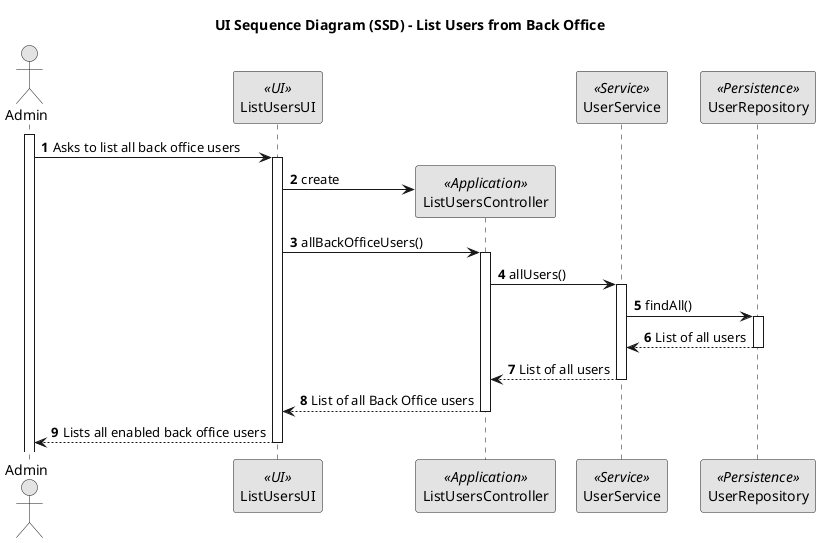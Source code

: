 @startuml
'https://plantuml.com/sequence-diagram

@startuml
skinparam monochrome true
skinparam packageStyle rectangle
skinparam shadowing false

title UI Sequence Diagram (SSD) - List Users from Back Office

autonumber

actor "Admin" as User
participant "ListUsersUI" as UI <<UI>>
participant "ListUsersController" as Controller <<Application>>
participant "UserService" as UserService <<Service>>
participant "UserRepository" as UserRepository <<Persistence>>

activate User

    User -> UI : Asks to list all back office users
    activate UI

    UI -> Controller**: create

    UI -> Controller: allBackOfficeUsers()
    activate Controller

    Controller -> UserService: allUsers()
    activate UserService

    UserService -> UserRepository: findAll()
    activate UserRepository

    UserRepository --> UserService: List of all users
    deactivate UserRepository

    UserService --> Controller: List of all users
    deactivate UserService

    Controller --> UI: List of all Back Office users
    deactivate Controller


    UI --> User : Lists all enabled back office users
    deactivate UI






@enduml